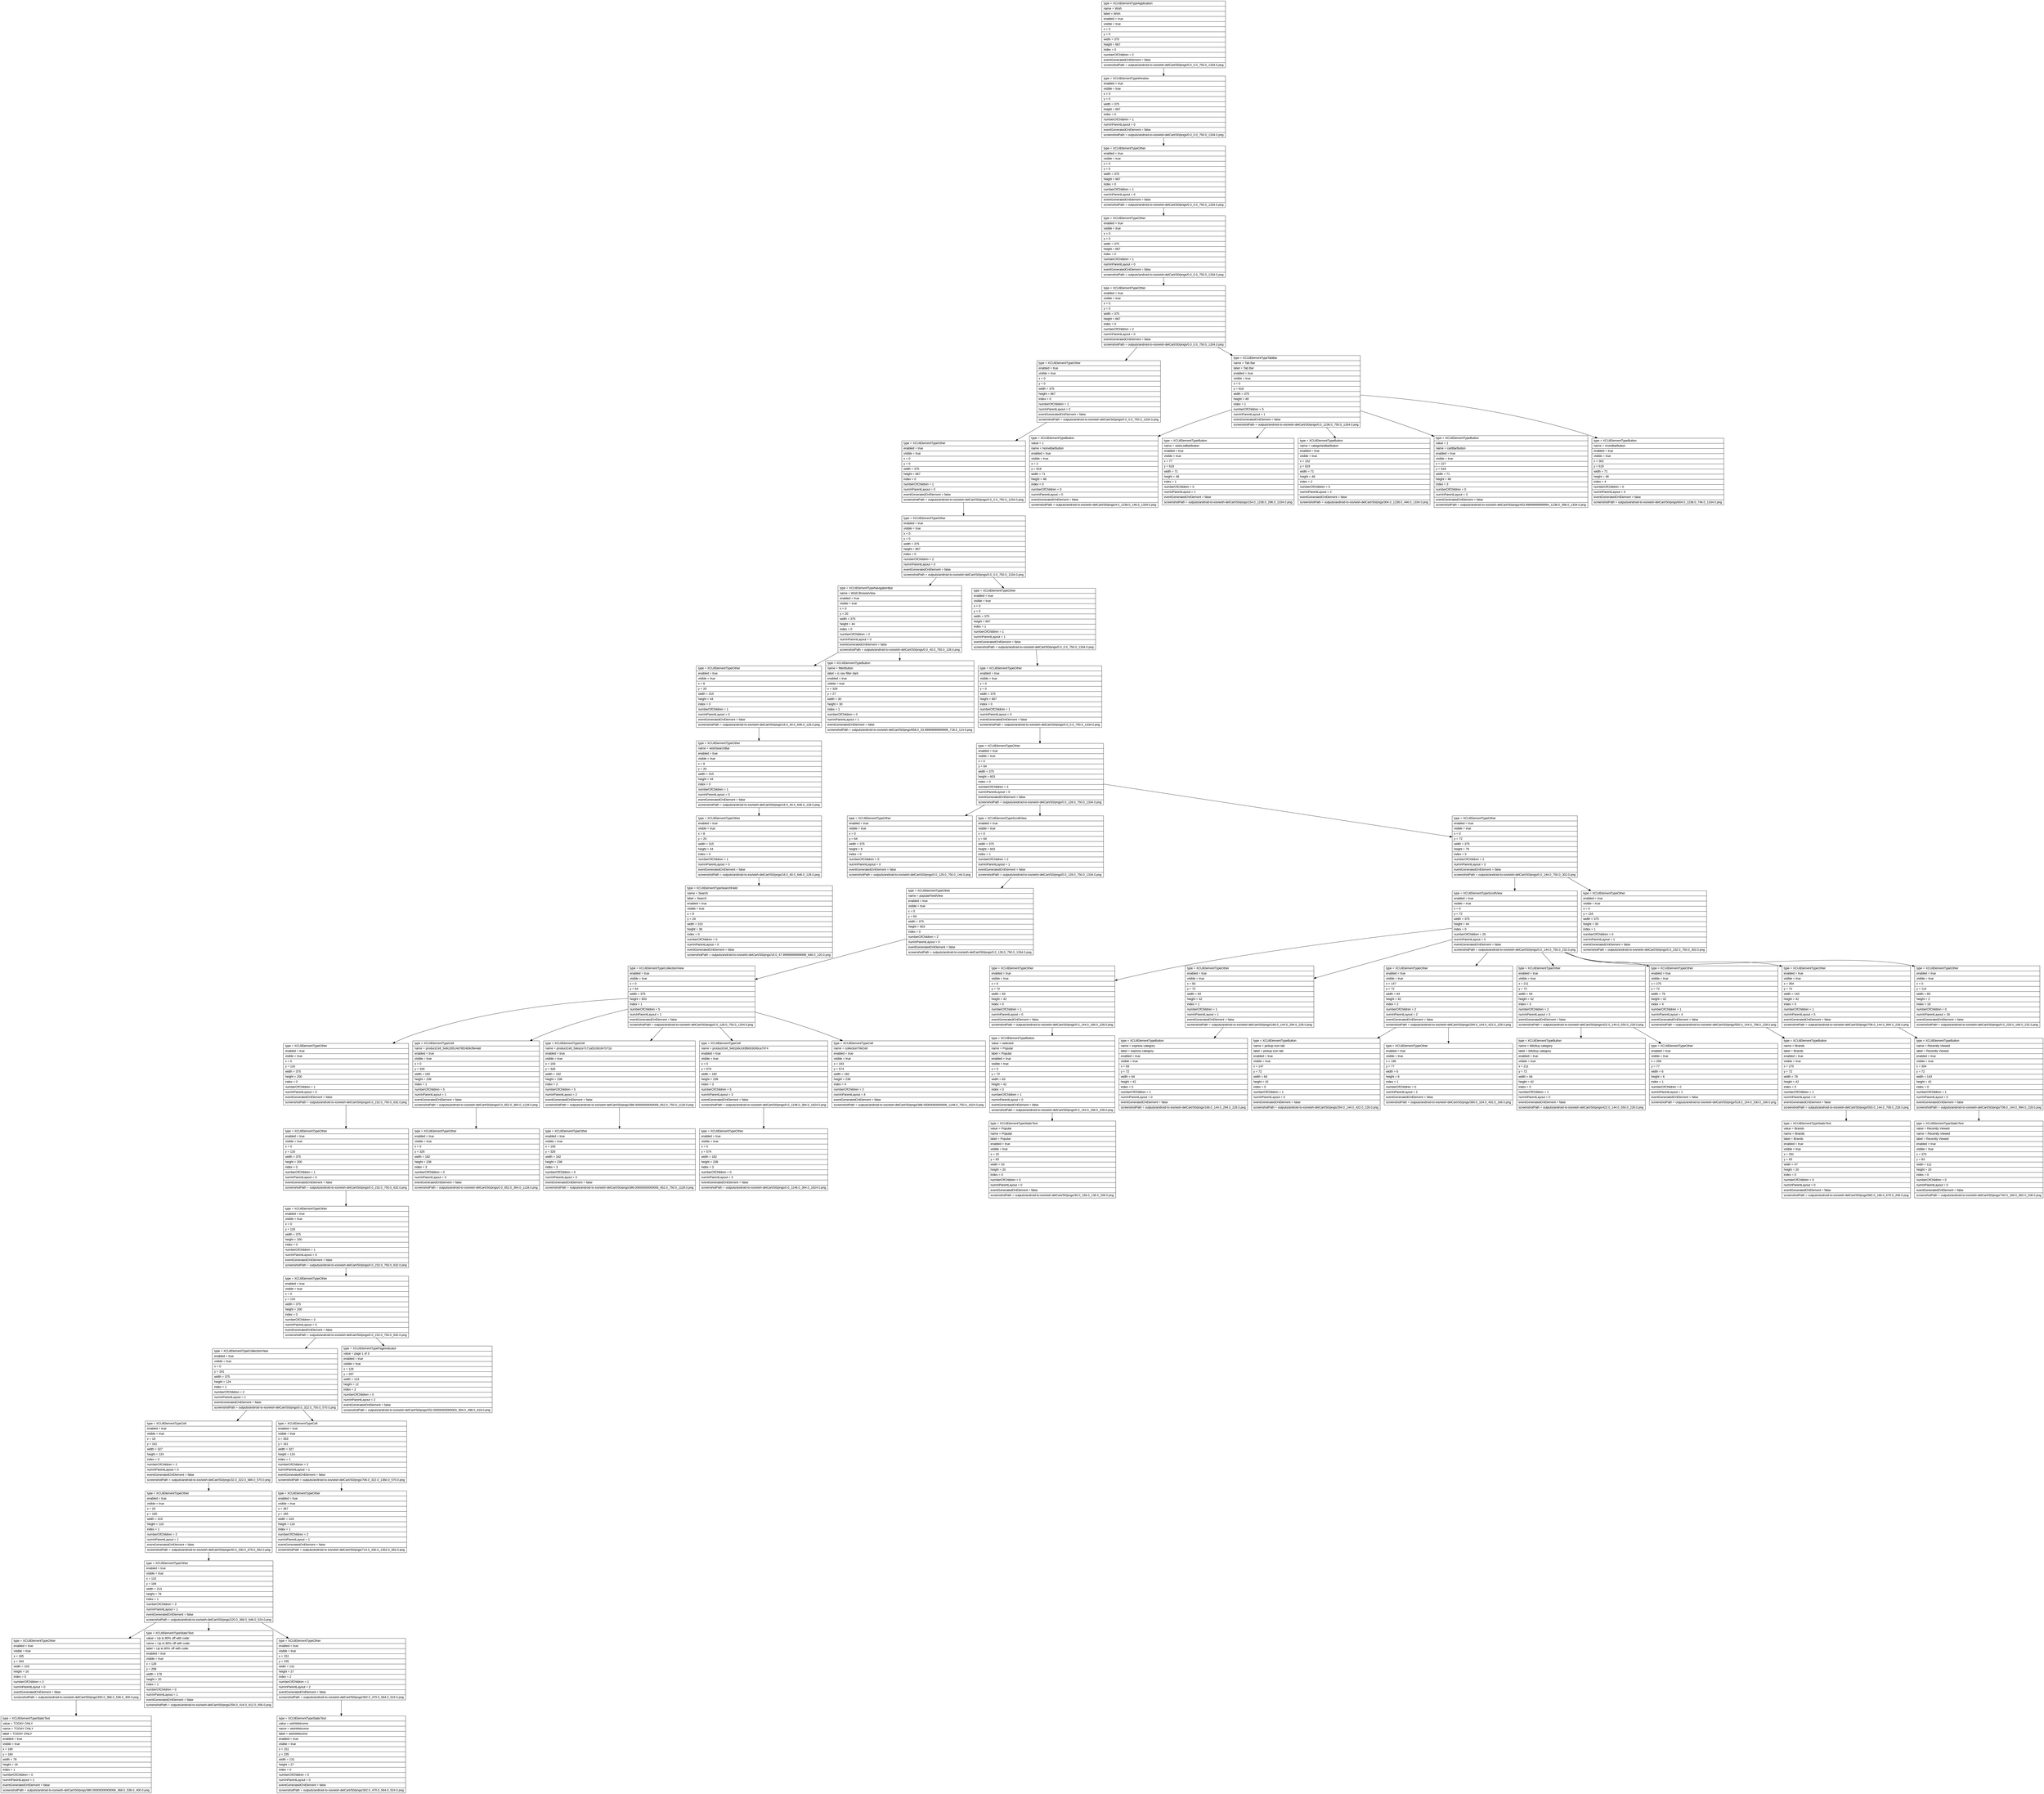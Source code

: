 digraph Layout {

	node [shape=record fontname=Arial];

	0	[label="{type = XCUIElementTypeApplication\l|name = Wish\l|label = Wish\l|enabled = true\l|visible = true\l|x = 0\l|y = 0\l|width = 375\l|height = 667\l|index = 0\l|numberOfChildren = 2\l|eventGeneratedOnElement = false \l|screenshotPath = outputs/android-to-ios/wish-delCart/S0/pngs/0.0_0.0_750.0_1334.0.png\l}"]
	1	[label="{type = XCUIElementTypeWindow\l|enabled = true\l|visible = true\l|x = 0\l|y = 0\l|width = 375\l|height = 667\l|index = 0\l|numberOfChildren = 1\l|numInParentLayout = 0\l|eventGeneratedOnElement = false \l|screenshotPath = outputs/android-to-ios/wish-delCart/S0/pngs/0.0_0.0_750.0_1334.0.png\l}"]
	2	[label="{type = XCUIElementTypeOther\l|enabled = true\l|visible = true\l|x = 0\l|y = 0\l|width = 375\l|height = 667\l|index = 0\l|numberOfChildren = 1\l|numInParentLayout = 0\l|eventGeneratedOnElement = false \l|screenshotPath = outputs/android-to-ios/wish-delCart/S0/pngs/0.0_0.0_750.0_1334.0.png\l}"]
	3	[label="{type = XCUIElementTypeOther\l|enabled = true\l|visible = true\l|x = 0\l|y = 0\l|width = 375\l|height = 667\l|index = 0\l|numberOfChildren = 1\l|numInParentLayout = 0\l|eventGeneratedOnElement = false \l|screenshotPath = outputs/android-to-ios/wish-delCart/S0/pngs/0.0_0.0_750.0_1334.0.png\l}"]
	4	[label="{type = XCUIElementTypeOther\l|enabled = true\l|visible = true\l|x = 0\l|y = 0\l|width = 375\l|height = 667\l|index = 0\l|numberOfChildren = 2\l|numInParentLayout = 0\l|eventGeneratedOnElement = false \l|screenshotPath = outputs/android-to-ios/wish-delCart/S0/pngs/0.0_0.0_750.0_1334.0.png\l}"]
	5	[label="{type = XCUIElementTypeOther\l|enabled = true\l|visible = true\l|x = 0\l|y = 0\l|width = 375\l|height = 667\l|index = 0\l|numberOfChildren = 1\l|numInParentLayout = 0\l|eventGeneratedOnElement = false \l|screenshotPath = outputs/android-to-ios/wish-delCart/S0/pngs/0.0_0.0_750.0_1334.0.png\l}"]
	6	[label="{type = XCUIElementTypeTabBar\l|name = Tab Bar\l|label = Tab Bar\l|enabled = true\l|visible = true\l|x = 0\l|y = 618\l|width = 375\l|height = 49\l|index = 1\l|numberOfChildren = 5\l|numInParentLayout = 1\l|eventGeneratedOnElement = false \l|screenshotPath = outputs/android-to-ios/wish-delCart/S0/pngs/0.0_1236.0_750.0_1334.0.png\l}"]
	7	[label="{type = XCUIElementTypeOther\l|enabled = true\l|visible = true\l|x = 0\l|y = 0\l|width = 375\l|height = 667\l|index = 0\l|numberOfChildren = 1\l|numInParentLayout = 0\l|eventGeneratedOnElement = false \l|screenshotPath = outputs/android-to-ios/wish-delCart/S0/pngs/0.0_0.0_750.0_1334.0.png\l}"]
	8	[label="{type = XCUIElementTypeButton\l|value = 1\l|name = homeBarButton\l|enabled = true\l|visible = true\l|x = 2\l|y = 619\l|width = 71\l|height = 48\l|index = 0\l|numberOfChildren = 0\l|numInParentLayout = 0\l|eventGeneratedOnElement = false \l|screenshotPath = outputs/android-to-ios/wish-delCart/S0/pngs/4.0_1238.0_146.0_1334.0.png\l}"]
	9	[label="{type = XCUIElementTypeButton\l|name = wishListBarButton\l|enabled = true\l|visible = true\l|x = 77\l|y = 619\l|width = 71\l|height = 48\l|index = 1\l|numberOfChildren = 0\l|numInParentLayout = 1\l|eventGeneratedOnElement = false \l|screenshotPath = outputs/android-to-ios/wish-delCart/S0/pngs/154.0_1238.0_296.0_1334.0.png\l}"]
	10	[label="{type = XCUIElementTypeButton\l|name = categoriesBarButton\l|enabled = true\l|visible = true\l|x = 152\l|y = 619\l|width = 71\l|height = 48\l|index = 2\l|numberOfChildren = 0\l|numInParentLayout = 2\l|eventGeneratedOnElement = false \l|screenshotPath = outputs/android-to-ios/wish-delCart/S0/pngs/304.0_1238.0_446.0_1334.0.png\l}"]
	11	[label="{type = XCUIElementTypeButton\l|value = 1\l|name = cartBarButton\l|enabled = true\l|visible = true\l|x = 227\l|y = 619\l|width = 71\l|height = 48\l|index = 3\l|numberOfChildren = 0\l|numInParentLayout = 3\l|eventGeneratedOnElement = false \l|screenshotPath = outputs/android-to-ios/wish-delCart/S0/pngs/453.99999999999994_1238.0_596.0_1334.0.png\l}"]
	12	[label="{type = XCUIElementTypeButton\l|name = moreBarButton\l|enabled = true\l|visible = true\l|x = 302\l|y = 619\l|width = 71\l|height = 48\l|index = 4\l|numberOfChildren = 0\l|numInParentLayout = 4\l|eventGeneratedOnElement = false \l|screenshotPath = outputs/android-to-ios/wish-delCart/S0/pngs/604.0_1238.0_746.0_1334.0.png\l}"]
	13	[label="{type = XCUIElementTypeOther\l|enabled = true\l|visible = true\l|x = 0\l|y = 0\l|width = 375\l|height = 667\l|index = 0\l|numberOfChildren = 2\l|numInParentLayout = 0\l|eventGeneratedOnElement = false \l|screenshotPath = outputs/android-to-ios/wish-delCart/S0/pngs/0.0_0.0_750.0_1334.0.png\l}"]
	14	[label="{type = XCUIElementTypeNavigationBar\l|name = Wish.BrowseView\l|enabled = true\l|visible = true\l|x = 0\l|y = 20\l|width = 375\l|height = 44\l|index = 0\l|numberOfChildren = 2\l|numInParentLayout = 0\l|eventGeneratedOnElement = false \l|screenshotPath = outputs/android-to-ios/wish-delCart/S0/pngs/0.0_40.0_750.0_128.0.png\l}"]
	15	[label="{type = XCUIElementTypeOther\l|enabled = true\l|visible = true\l|x = 0\l|y = 0\l|width = 375\l|height = 667\l|index = 1\l|numberOfChildren = 1\l|numInParentLayout = 1\l|eventGeneratedOnElement = false \l|screenshotPath = outputs/android-to-ios/wish-delCart/S0/pngs/0.0_0.0_750.0_1334.0.png\l}"]
	16	[label="{type = XCUIElementTypeOther\l|enabled = true\l|visible = true\l|x = 8\l|y = 20\l|width = 315\l|height = 44\l|index = 0\l|numberOfChildren = 1\l|numInParentLayout = 0\l|eventGeneratedOnElement = false \l|screenshotPath = outputs/android-to-ios/wish-delCart/S0/pngs/16.0_40.0_646.0_128.0.png\l}"]
	17	[label="{type = XCUIElementTypeButton\l|name = filterButton\l|label = ic nav filter dark\l|enabled = true\l|visible = true\l|x = 329\l|y = 27\l|width = 30\l|height = 30\l|index = 1\l|numberOfChildren = 0\l|numInParentLayout = 1\l|eventGeneratedOnElement = false \l|screenshotPath = outputs/android-to-ios/wish-delCart/S0/pngs/658.0_53.99999999999999_718.0_114.0.png\l}"]
	18	[label="{type = XCUIElementTypeOther\l|enabled = true\l|visible = true\l|x = 0\l|y = 0\l|width = 375\l|height = 667\l|index = 0\l|numberOfChildren = 1\l|numInParentLayout = 0\l|eventGeneratedOnElement = false \l|screenshotPath = outputs/android-to-ios/wish-delCart/S0/pngs/0.0_0.0_750.0_1334.0.png\l}"]
	19	[label="{type = XCUIElementTypeOther\l|name = wishSearchBar\l|enabled = true\l|visible = true\l|x = 8\l|y = 20\l|width = 315\l|height = 44\l|index = 0\l|numberOfChildren = 1\l|numInParentLayout = 0\l|eventGeneratedOnElement = false \l|screenshotPath = outputs/android-to-ios/wish-delCart/S0/pngs/16.0_40.0_646.0_128.0.png\l}"]
	20	[label="{type = XCUIElementTypeOther\l|enabled = true\l|visible = true\l|x = 0\l|y = 64\l|width = 375\l|height = 603\l|index = 0\l|numberOfChildren = 4\l|numInParentLayout = 0\l|eventGeneratedOnElement = false \l|screenshotPath = outputs/android-to-ios/wish-delCart/S0/pngs/0.0_128.0_750.0_1334.0.png\l}"]
	21	[label="{type = XCUIElementTypeOther\l|enabled = true\l|visible = true\l|x = 8\l|y = 20\l|width = 315\l|height = 44\l|index = 0\l|numberOfChildren = 1\l|numInParentLayout = 0\l|eventGeneratedOnElement = false \l|screenshotPath = outputs/android-to-ios/wish-delCart/S0/pngs/16.0_40.0_646.0_128.0.png\l}"]
	22	[label="{type = XCUIElementTypeOther\l|enabled = true\l|visible = true\l|x = 0\l|y = 64\l|width = 375\l|height = 8\l|index = 0\l|numberOfChildren = 0\l|numInParentLayout = 0\l|eventGeneratedOnElement = false \l|screenshotPath = outputs/android-to-ios/wish-delCart/S0/pngs/0.0_128.0_750.0_144.0.png\l}"]
	23	[label="{type = XCUIElementTypeScrollView\l|enabled = true\l|visible = true\l|x = 0\l|y = 64\l|width = 375\l|height = 603\l|index = 1\l|numberOfChildren = 2\l|numInParentLayout = 1\l|eventGeneratedOnElement = false \l|screenshotPath = outputs/android-to-ios/wish-delCart/S0/pngs/0.0_128.0_750.0_1334.0.png\l}"]
	24	[label="{type = XCUIElementTypeOther\l|enabled = true\l|visible = true\l|x = 0\l|y = 72\l|width = 375\l|height = 79\l|index = 3\l|numberOfChildren = 2\l|numInParentLayout = 3\l|eventGeneratedOnElement = false \l|screenshotPath = outputs/android-to-ios/wish-delCart/S0/pngs/0.0_144.0_750.0_302.0.png\l}"]
	25	[label="{type = XCUIElementTypeSearchField\l|name = Search\l|label = Search\l|enabled = true\l|visible = true\l|x = 8\l|y = 24\l|width = 315\l|height = 36\l|index = 0\l|numberOfChildren = 0\l|numInParentLayout = 0\l|eventGeneratedOnElement = false \l|screenshotPath = outputs/android-to-ios/wish-delCart/S0/pngs/16.0_47.99999999999999_646.0_120.0.png\l}"]
	26	[label="{type = XCUIElementTypeOther\l|name = popularFeedView\l|enabled = true\l|visible = true\l|x = 0\l|y = 64\l|width = 375\l|height = 603\l|index = 0\l|numberOfChildren = 2\l|numInParentLayout = 0\l|eventGeneratedOnElement = false \l|screenshotPath = outputs/android-to-ios/wish-delCart/S0/pngs/0.0_128.0_750.0_1334.0.png\l}"]
	27	[label="{type = XCUIElementTypeScrollView\l|enabled = true\l|visible = true\l|x = 0\l|y = 72\l|width = 375\l|height = 44\l|index = 0\l|numberOfChildren = 20\l|numInParentLayout = 0\l|eventGeneratedOnElement = false \l|screenshotPath = outputs/android-to-ios/wish-delCart/S0/pngs/0.0_144.0_750.0_232.0.png\l}"]
	28	[label="{type = XCUIElementTypeOther\l|enabled = true\l|visible = true\l|x = 0\l|y = 116\l|width = 375\l|height = 35\l|index = 1\l|numberOfChildren = 0\l|numInParentLayout = 1\l|eventGeneratedOnElement = false \l|screenshotPath = outputs/android-to-ios/wish-delCart/S0/pngs/0.0_232.0_750.0_302.0.png\l}"]
	29	[label="{type = XCUIElementTypeCollectionView\l|enabled = true\l|visible = true\l|x = 0\l|y = 64\l|width = 375\l|height = 603\l|index = 1\l|numberOfChildren = 5\l|numInParentLayout = 1\l|eventGeneratedOnElement = false \l|screenshotPath = outputs/android-to-ios/wish-delCart/S0/pngs/0.0_128.0_750.0_1334.0.png\l}"]
	30	[label="{type = XCUIElementTypeOther\l|enabled = true\l|visible = true\l|x = 0\l|y = 72\l|width = 83\l|height = 42\l|index = 0\l|numberOfChildren = 1\l|numInParentLayout = 0\l|eventGeneratedOnElement = false \l|screenshotPath = outputs/android-to-ios/wish-delCart/S0/pngs/0.0_144.0_166.0_228.0.png\l}"]
	31	[label="{type = XCUIElementTypeOther\l|enabled = true\l|visible = true\l|x = 83\l|y = 72\l|width = 64\l|height = 42\l|index = 1\l|numberOfChildren = 1\l|numInParentLayout = 1\l|eventGeneratedOnElement = false \l|screenshotPath = outputs/android-to-ios/wish-delCart/S0/pngs/166.0_144.0_294.0_228.0.png\l}"]
	32	[label="{type = XCUIElementTypeOther\l|enabled = true\l|visible = true\l|x = 147\l|y = 72\l|width = 64\l|height = 42\l|index = 2\l|numberOfChildren = 2\l|numInParentLayout = 2\l|eventGeneratedOnElement = false \l|screenshotPath = outputs/android-to-ios/wish-delCart/S0/pngs/294.0_144.0_422.0_228.0.png\l}"]
	33	[label="{type = XCUIElementTypeOther\l|enabled = true\l|visible = true\l|x = 211\l|y = 72\l|width = 64\l|height = 42\l|index = 3\l|numberOfChildren = 2\l|numInParentLayout = 3\l|eventGeneratedOnElement = false \l|screenshotPath = outputs/android-to-ios/wish-delCart/S0/pngs/422.0_144.0_550.0_228.0.png\l}"]
	34	[label="{type = XCUIElementTypeOther\l|enabled = true\l|visible = true\l|x = 275\l|y = 72\l|width = 79\l|height = 42\l|index = 4\l|numberOfChildren = 1\l|numInParentLayout = 4\l|eventGeneratedOnElement = false \l|screenshotPath = outputs/android-to-ios/wish-delCart/S0/pngs/550.0_144.0_708.0_228.0.png\l}"]
	35	[label="{type = XCUIElementTypeOther\l|enabled = true\l|visible = true\l|x = 354\l|y = 72\l|width = 143\l|height = 42\l|index = 5\l|numberOfChildren = 1\l|numInParentLayout = 5\l|eventGeneratedOnElement = false \l|screenshotPath = outputs/android-to-ios/wish-delCart/S0/pngs/708.0_144.0_994.0_228.0.png\l}"]
	36	[label="{type = XCUIElementTypeOther\l|enabled = true\l|visible = true\l|x = 0\l|y = 114\l|width = 83\l|height = 2\l|index = 19\l|numberOfChildren = 0\l|numInParentLayout = 19\l|eventGeneratedOnElement = false \l|screenshotPath = outputs/android-to-ios/wish-delCart/S0/pngs/0.0_228.0_166.0_232.0.png\l}"]
	37	[label="{type = XCUIElementTypeOther\l|enabled = true\l|visible = true\l|x = 0\l|y = 116\l|width = 375\l|height = 200\l|index = 0\l|numberOfChildren = 1\l|numInParentLayout = 0\l|eventGeneratedOnElement = false \l|screenshotPath = outputs/android-to-ios/wish-delCart/S0/pngs/0.0_232.0_750.0_632.0.png\l}"]
	38	[label="{type = XCUIElementTypeCell\l|name = productCell_5e8c29514d78f24b9cf9e4a8\l|enabled = true\l|visible = true\l|x = 0\l|y = 326\l|width = 182\l|height = 238\l|index = 1\l|numberOfChildren = 5\l|numInParentLayout = 1\l|eventGeneratedOnElement = false \l|screenshotPath = outputs/android-to-ios/wish-delCart/S0/pngs/0.0_652.0_364.0_1128.0.png\l}"]
	39	[label="{type = XCUIElementTypeCell\l|name = productCell_5dea1e7c71af2c061fe7071b\l|enabled = true\l|visible = true\l|x = 193\l|y = 326\l|width = 182\l|height = 238\l|index = 2\l|numberOfChildren = 5\l|numInParentLayout = 2\l|eventGeneratedOnElement = false \l|screenshotPath = outputs/android-to-ios/wish-delCart/S0/pngs/386.00000000000006_652.0_750.0_1128.0.png\l}"]
	40	[label="{type = XCUIElementTypeCell\l|name = productCell_5e81b6cc93fb003006ca7974\l|enabled = true\l|visible = true\l|x = 0\l|y = 574\l|width = 182\l|height = 238\l|index = 3\l|numberOfChildren = 5\l|numInParentLayout = 3\l|eventGeneratedOnElement = false \l|screenshotPath = outputs/android-to-ios/wish-delCart/S0/pngs/0.0_1148.0_364.0_1624.0.png\l}"]
	41	[label="{type = XCUIElementTypeCell\l|name = collectionTileCell\l|enabled = true\l|visible = true\l|x = 193\l|y = 574\l|width = 182\l|height = 238\l|index = 4\l|numberOfChildren = 2\l|numInParentLayout = 4\l|eventGeneratedOnElement = false \l|screenshotPath = outputs/android-to-ios/wish-delCart/S0/pngs/386.00000000000006_1148.0_750.0_1624.0.png\l}"]
	42	[label="{type = XCUIElementTypeButton\l|value = selected\l|name = Popular\l|label = Popular\l|enabled = true\l|visible = true\l|x = 0\l|y = 72\l|width = 83\l|height = 42\l|index = 0\l|numberOfChildren = 1\l|numInParentLayout = 0\l|eventGeneratedOnElement = false \l|screenshotPath = outputs/android-to-ios/wish-delCart/S0/pngs/0.0_144.0_166.0_228.0.png\l}"]
	43	[label="{type = XCUIElementTypeButton\l|name = express category\l|label = express category\l|enabled = true\l|visible = true\l|x = 83\l|y = 72\l|width = 64\l|height = 42\l|index = 0\l|numberOfChildren = 1\l|numInParentLayout = 0\l|eventGeneratedOnElement = false \l|screenshotPath = outputs/android-to-ios/wish-delCart/S0/pngs/166.0_144.0_294.0_228.0.png\l}"]
	44	[label="{type = XCUIElementTypeButton\l|name = pickup icon tab\l|label = pickup icon tab\l|enabled = true\l|visible = true\l|x = 147\l|y = 72\l|width = 64\l|height = 42\l|index = 0\l|numberOfChildren = 1\l|numInParentLayout = 0\l|eventGeneratedOnElement = false \l|screenshotPath = outputs/android-to-ios/wish-delCart/S0/pngs/294.0_144.0_422.0_228.0.png\l}"]
	45	[label="{type = XCUIElementTypeOther\l|enabled = true\l|visible = true\l|x = 195\l|y = 77\l|width = 6\l|height = 6\l|index = 1\l|numberOfChildren = 0\l|numInParentLayout = 1\l|eventGeneratedOnElement = false \l|screenshotPath = outputs/android-to-ios/wish-delCart/S0/pngs/390.0_154.0_402.0_166.0.png\l}"]
	46	[label="{type = XCUIElementTypeButton\l|name = blitzbuy category\l|label = blitzbuy category\l|enabled = true\l|visible = true\l|x = 211\l|y = 72\l|width = 64\l|height = 42\l|index = 0\l|numberOfChildren = 1\l|numInParentLayout = 0\l|eventGeneratedOnElement = false \l|screenshotPath = outputs/android-to-ios/wish-delCart/S0/pngs/422.0_144.0_550.0_228.0.png\l}"]
	47	[label="{type = XCUIElementTypeOther\l|enabled = true\l|visible = true\l|x = 259\l|y = 77\l|width = 6\l|height = 6\l|index = 1\l|numberOfChildren = 0\l|numInParentLayout = 1\l|eventGeneratedOnElement = false \l|screenshotPath = outputs/android-to-ios/wish-delCart/S0/pngs/518.0_154.0_530.0_166.0.png\l}"]
	48	[label="{type = XCUIElementTypeButton\l|name = Brands\l|label = Brands\l|enabled = true\l|visible = true\l|x = 275\l|y = 72\l|width = 79\l|height = 42\l|index = 0\l|numberOfChildren = 1\l|numInParentLayout = 0\l|eventGeneratedOnElement = false \l|screenshotPath = outputs/android-to-ios/wish-delCart/S0/pngs/550.0_144.0_708.0_228.0.png\l}"]
	49	[label="{type = XCUIElementTypeButton\l|name = Recently Viewed\l|label = Recently Viewed\l|enabled = true\l|visible = true\l|x = 354\l|y = 72\l|width = 143\l|height = 42\l|index = 0\l|numberOfChildren = 1\l|numInParentLayout = 0\l|eventGeneratedOnElement = false \l|screenshotPath = outputs/android-to-ios/wish-delCart/S0/pngs/708.0_144.0_994.0_228.0.png\l}"]
	50	[label="{type = XCUIElementTypeOther\l|enabled = true\l|visible = true\l|x = 0\l|y = 116\l|width = 375\l|height = 200\l|index = 0\l|numberOfChildren = 1\l|numInParentLayout = 0\l|eventGeneratedOnElement = false \l|screenshotPath = outputs/android-to-ios/wish-delCart/S0/pngs/0.0_232.0_750.0_632.0.png\l}"]
	51	[label="{type = XCUIElementTypeOther\l|enabled = true\l|visible = true\l|x = 0\l|y = 326\l|width = 182\l|height = 238\l|index = 3\l|numberOfChildren = 0\l|numInParentLayout = 3\l|eventGeneratedOnElement = false \l|screenshotPath = outputs/android-to-ios/wish-delCart/S0/pngs/0.0_652.0_364.0_1128.0.png\l}"]
	52	[label="{type = XCUIElementTypeOther\l|enabled = true\l|visible = true\l|x = 193\l|y = 326\l|width = 182\l|height = 238\l|index = 3\l|numberOfChildren = 0\l|numInParentLayout = 3\l|eventGeneratedOnElement = false \l|screenshotPath = outputs/android-to-ios/wish-delCart/S0/pngs/386.00000000000006_652.0_750.0_1128.0.png\l}"]
	53	[label="{type = XCUIElementTypeOther\l|enabled = true\l|visible = true\l|x = 0\l|y = 574\l|width = 182\l|height = 238\l|index = 3\l|numberOfChildren = 0\l|numInParentLayout = 3\l|eventGeneratedOnElement = false \l|screenshotPath = outputs/android-to-ios/wish-delCart/S0/pngs/0.0_1148.0_364.0_1624.0.png\l}"]
	54	[label="{type = XCUIElementTypeStaticText\l|value = Popular\l|name = Popular\l|label = Popular\l|enabled = true\l|visible = true\l|x = 15\l|y = 83\l|width = 53\l|height = 20\l|index = 0\l|numberOfChildren = 0\l|numInParentLayout = 0\l|eventGeneratedOnElement = false \l|screenshotPath = outputs/android-to-ios/wish-delCart/S0/pngs/30.0_166.0_136.0_206.0.png\l}"]
	55	[label="{type = XCUIElementTypeStaticText\l|value = Brands\l|name = Brands\l|label = Brands\l|enabled = true\l|visible = true\l|x = 291\l|y = 83\l|width = 47\l|height = 20\l|index = 0\l|numberOfChildren = 0\l|numInParentLayout = 0\l|eventGeneratedOnElement = false \l|screenshotPath = outputs/android-to-ios/wish-delCart/S0/pngs/582.0_166.0_676.0_206.0.png\l}"]
	56	[label="{type = XCUIElementTypeStaticText\l|value = Recently Viewed\l|name = Recently Viewed\l|label = Recently Viewed\l|enabled = true\l|visible = true\l|x = 370\l|y = 83\l|width = 111\l|height = 20\l|index = 0\l|numberOfChildren = 0\l|numInParentLayout = 0\l|eventGeneratedOnElement = false \l|screenshotPath = outputs/android-to-ios/wish-delCart/S0/pngs/740.0_166.0_962.0_206.0.png\l}"]
	57	[label="{type = XCUIElementTypeOther\l|enabled = true\l|visible = true\l|x = 0\l|y = 116\l|width = 375\l|height = 200\l|index = 0\l|numberOfChildren = 1\l|numInParentLayout = 0\l|eventGeneratedOnElement = false \l|screenshotPath = outputs/android-to-ios/wish-delCart/S0/pngs/0.0_232.0_750.0_632.0.png\l}"]
	58	[label="{type = XCUIElementTypeOther\l|enabled = true\l|visible = true\l|x = 0\l|y = 116\l|width = 375\l|height = 200\l|index = 0\l|numberOfChildren = 3\l|numInParentLayout = 0\l|eventGeneratedOnElement = false \l|screenshotPath = outputs/android-to-ios/wish-delCart/S0/pngs/0.0_232.0_750.0_632.0.png\l}"]
	59	[label="{type = XCUIElementTypeCollectionView\l|enabled = true\l|visible = true\l|x = 0\l|y = 161\l|width = 375\l|height = 124\l|index = 1\l|numberOfChildren = 2\l|numInParentLayout = 1\l|eventGeneratedOnElement = false \l|screenshotPath = outputs/android-to-ios/wish-delCart/S0/pngs/0.0_322.0_750.0_570.0.png\l}"]
	60	[label="{type = XCUIElementTypePageIndicator\l|value = page 1 of 3\l|enabled = true\l|visible = true\l|x = 126\l|y = 297\l|width = 123\l|height = 12\l|index = 2\l|numberOfChildren = 0\l|numInParentLayout = 2\l|eventGeneratedOnElement = false \l|screenshotPath = outputs/android-to-ios/wish-delCart/S0/pngs/252.00000000000003_594.0_498.0_618.0.png\l}"]
	61	[label="{type = XCUIElementTypeCell\l|enabled = true\l|visible = true\l|x = 16\l|y = 161\l|width = 327\l|height = 124\l|index = 0\l|numberOfChildren = 2\l|numInParentLayout = 0\l|eventGeneratedOnElement = false \l|screenshotPath = outputs/android-to-ios/wish-delCart/S0/pngs/32.0_322.0_686.0_570.0.png\l}"]
	62	[label="{type = XCUIElementTypeCell\l|enabled = true\l|visible = true\l|x = 353\l|y = 161\l|width = 327\l|height = 124\l|index = 1\l|numberOfChildren = 2\l|numInParentLayout = 1\l|eventGeneratedOnElement = false \l|screenshotPath = outputs/android-to-ios/wish-delCart/S0/pngs/706.0_322.0_1360.0_570.0.png\l}"]
	63	[label="{type = XCUIElementTypeOther\l|enabled = true\l|visible = true\l|x = 20\l|y = 165\l|width = 319\l|height = 116\l|index = 1\l|numberOfChildren = 2\l|numInParentLayout = 1\l|eventGeneratedOnElement = false \l|screenshotPath = outputs/android-to-ios/wish-delCart/S0/pngs/40.0_330.0_678.0_562.0.png\l}"]
	64	[label="{type = XCUIElementTypeOther\l|enabled = true\l|visible = true\l|x = 357\l|y = 165\l|width = 319\l|height = 116\l|index = 1\l|numberOfChildren = 2\l|numInParentLayout = 1\l|eventGeneratedOnElement = false \l|screenshotPath = outputs/android-to-ios/wish-delCart/S0/pngs/714.0_330.0_1352.0_562.0.png\l}"]
	65	[label="{type = XCUIElementTypeOther\l|enabled = true\l|visible = true\l|x = 110\l|y = 184\l|width = 213\l|height = 78\l|index = 1\l|numberOfChildren = 3\l|numInParentLayout = 1\l|eventGeneratedOnElement = false \l|screenshotPath = outputs/android-to-ios/wish-delCart/S0/pngs/220.0_368.0_646.0_524.0.png\l}"]
	66	[label="{type = XCUIElementTypeOther\l|enabled = true\l|visible = true\l|x = 165\l|y = 184\l|width = 103\l|height = 16\l|index = 0\l|numberOfChildren = 2\l|numInParentLayout = 0\l|eventGeneratedOnElement = false \l|screenshotPath = outputs/android-to-ios/wish-delCart/S0/pngs/330.0_368.0_536.0_400.0.png\l}"]
	67	[label="{type = XCUIElementTypeStaticText\l|value = Up to 80% off with code:\l|name = Up to 80% off with code:\l|label = Up to 80% off with code:\l|enabled = true\l|visible = true\l|x = 128\l|y = 208\l|width = 178\l|height = 20\l|index = 1\l|numberOfChildren = 0\l|numInParentLayout = 1\l|eventGeneratedOnElement = false \l|screenshotPath = outputs/android-to-ios/wish-delCart/S0/pngs/256.0_416.0_612.0_456.0.png\l}"]
	68	[label="{type = XCUIElementTypeOther\l|enabled = true\l|visible = true\l|x = 151\l|y = 235\l|width = 131\l|height = 27\l|index = 2\l|numberOfChildren = 1\l|numInParentLayout = 2\l|eventGeneratedOnElement = false \l|screenshotPath = outputs/android-to-ios/wish-delCart/S0/pngs/302.0_470.0_564.0_524.0.png\l}"]
	69	[label="{type = XCUIElementTypeStaticText\l|value = TODAY ONLY\l|name = TODAY ONLY\l|label = TODAY ONLY\l|enabled = true\l|visible = true\l|x = 190\l|y = 184\l|width = 78\l|height = 16\l|index = 1\l|numberOfChildren = 0\l|numInParentLayout = 1\l|eventGeneratedOnElement = false \l|screenshotPath = outputs/android-to-ios/wish-delCart/S0/pngs/380.00000000000006_368.0_536.0_400.0.png\l}"]
	70	[label="{type = XCUIElementTypeStaticText\l|value = wishWelcome\l|name = wishWelcome\l|label = wishWelcome\l|enabled = true\l|visible = true\l|x = 151\l|y = 235\l|width = 131\l|height = 27\l|index = 0\l|numberOfChildren = 0\l|numInParentLayout = 0\l|eventGeneratedOnElement = false \l|screenshotPath = outputs/android-to-ios/wish-delCart/S0/pngs/302.0_470.0_564.0_524.0.png\l}"]


	0 -> 1
	1 -> 2
	2 -> 3
	3 -> 4
	4 -> 5
	4 -> 6
	5 -> 7
	6 -> 8
	6 -> 9
	6 -> 10
	6 -> 11
	6 -> 12
	7 -> 13
	13 -> 14
	13 -> 15
	14 -> 16
	14 -> 17
	15 -> 18
	16 -> 19
	18 -> 20
	19 -> 21
	20 -> 22
	20 -> 23
	20 -> 24
	21 -> 25
	23 -> 26
	24 -> 27
	24 -> 28
	26 -> 29
	27 -> 30
	27 -> 31
	27 -> 32
	27 -> 33
	27 -> 34
	27 -> 35
	27 -> 36
	29 -> 37
	29 -> 38
	29 -> 39
	29 -> 40
	29 -> 41
	30 -> 42
	31 -> 43
	32 -> 44
	32 -> 45
	33 -> 46
	33 -> 47
	34 -> 48
	35 -> 49
	37 -> 50
	38 -> 51
	39 -> 52
	40 -> 53
	42 -> 54
	48 -> 55
	49 -> 56
	50 -> 57
	57 -> 58
	58 -> 59
	58 -> 60
	59 -> 61
	59 -> 62
	61 -> 63
	62 -> 64
	63 -> 65
	65 -> 66
	65 -> 67
	65 -> 68
	66 -> 69
	68 -> 70


}